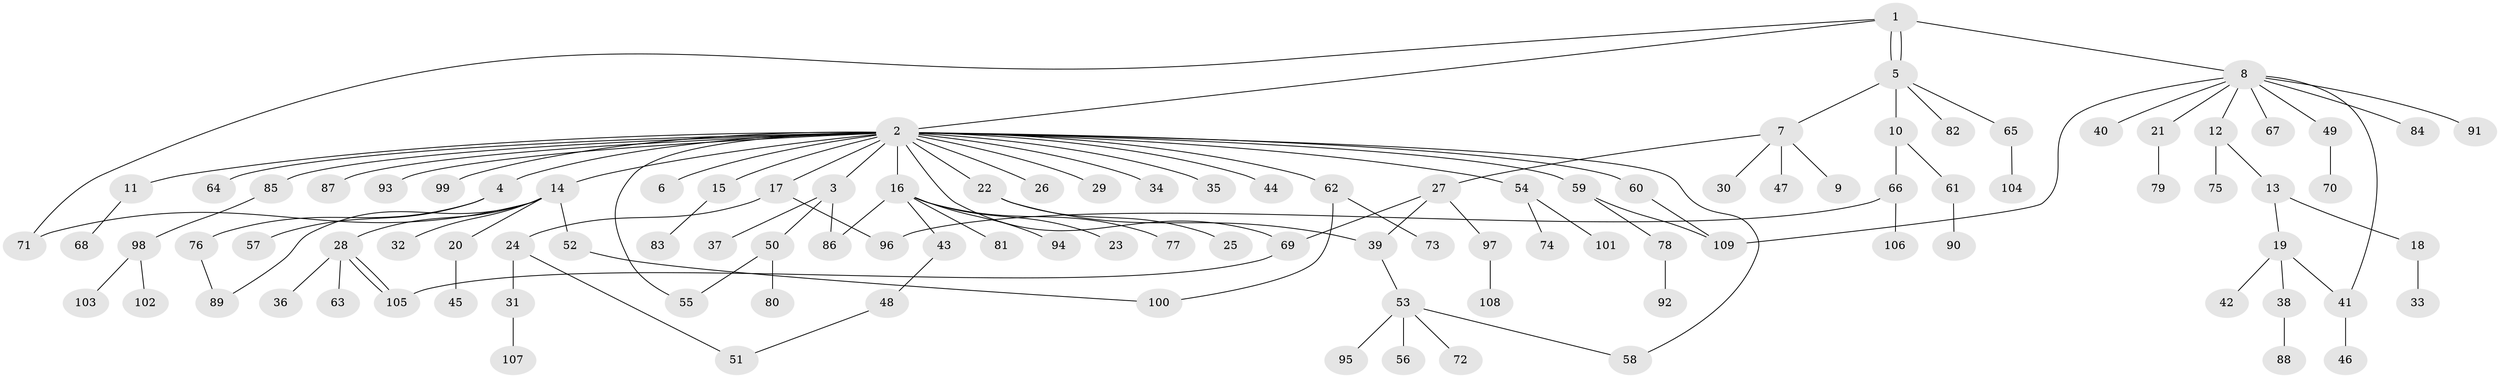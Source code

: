 // coarse degree distribution, {7: 0.039473684210526314, 27: 0.013157894736842105, 3: 0.11842105263157894, 1: 0.5657894736842105, 4: 0.06578947368421052, 9: 0.013157894736842105, 2: 0.17105263157894737, 5: 0.013157894736842105}
// Generated by graph-tools (version 1.1) at 2025/52/02/27/25 19:52:00]
// undirected, 109 vertices, 124 edges
graph export_dot {
graph [start="1"]
  node [color=gray90,style=filled];
  1;
  2;
  3;
  4;
  5;
  6;
  7;
  8;
  9;
  10;
  11;
  12;
  13;
  14;
  15;
  16;
  17;
  18;
  19;
  20;
  21;
  22;
  23;
  24;
  25;
  26;
  27;
  28;
  29;
  30;
  31;
  32;
  33;
  34;
  35;
  36;
  37;
  38;
  39;
  40;
  41;
  42;
  43;
  44;
  45;
  46;
  47;
  48;
  49;
  50;
  51;
  52;
  53;
  54;
  55;
  56;
  57;
  58;
  59;
  60;
  61;
  62;
  63;
  64;
  65;
  66;
  67;
  68;
  69;
  70;
  71;
  72;
  73;
  74;
  75;
  76;
  77;
  78;
  79;
  80;
  81;
  82;
  83;
  84;
  85;
  86;
  87;
  88;
  89;
  90;
  91;
  92;
  93;
  94;
  95;
  96;
  97;
  98;
  99;
  100;
  101;
  102;
  103;
  104;
  105;
  106;
  107;
  108;
  109;
  1 -- 2;
  1 -- 5;
  1 -- 5;
  1 -- 8;
  1 -- 71;
  2 -- 3;
  2 -- 4;
  2 -- 6;
  2 -- 11;
  2 -- 14;
  2 -- 15;
  2 -- 16;
  2 -- 17;
  2 -- 22;
  2 -- 26;
  2 -- 29;
  2 -- 34;
  2 -- 35;
  2 -- 44;
  2 -- 54;
  2 -- 55;
  2 -- 58;
  2 -- 59;
  2 -- 60;
  2 -- 62;
  2 -- 64;
  2 -- 69;
  2 -- 85;
  2 -- 87;
  2 -- 93;
  2 -- 99;
  3 -- 37;
  3 -- 50;
  3 -- 86;
  4 -- 57;
  4 -- 76;
  5 -- 7;
  5 -- 10;
  5 -- 65;
  5 -- 82;
  7 -- 9;
  7 -- 27;
  7 -- 30;
  7 -- 47;
  8 -- 12;
  8 -- 21;
  8 -- 40;
  8 -- 41;
  8 -- 49;
  8 -- 67;
  8 -- 84;
  8 -- 91;
  8 -- 109;
  10 -- 61;
  10 -- 66;
  11 -- 68;
  12 -- 13;
  12 -- 75;
  13 -- 18;
  13 -- 19;
  14 -- 20;
  14 -- 28;
  14 -- 32;
  14 -- 52;
  14 -- 71;
  14 -- 89;
  15 -- 83;
  16 -- 23;
  16 -- 43;
  16 -- 77;
  16 -- 81;
  16 -- 86;
  16 -- 94;
  17 -- 24;
  17 -- 96;
  18 -- 33;
  19 -- 38;
  19 -- 41;
  19 -- 42;
  20 -- 45;
  21 -- 79;
  22 -- 25;
  22 -- 39;
  24 -- 31;
  24 -- 51;
  27 -- 39;
  27 -- 69;
  27 -- 97;
  28 -- 36;
  28 -- 63;
  28 -- 105;
  28 -- 105;
  31 -- 107;
  38 -- 88;
  39 -- 53;
  41 -- 46;
  43 -- 48;
  48 -- 51;
  49 -- 70;
  50 -- 55;
  50 -- 80;
  52 -- 100;
  53 -- 56;
  53 -- 58;
  53 -- 72;
  53 -- 95;
  54 -- 74;
  54 -- 101;
  59 -- 78;
  59 -- 109;
  60 -- 109;
  61 -- 90;
  62 -- 73;
  62 -- 100;
  65 -- 104;
  66 -- 96;
  66 -- 106;
  69 -- 105;
  76 -- 89;
  78 -- 92;
  85 -- 98;
  97 -- 108;
  98 -- 102;
  98 -- 103;
}
